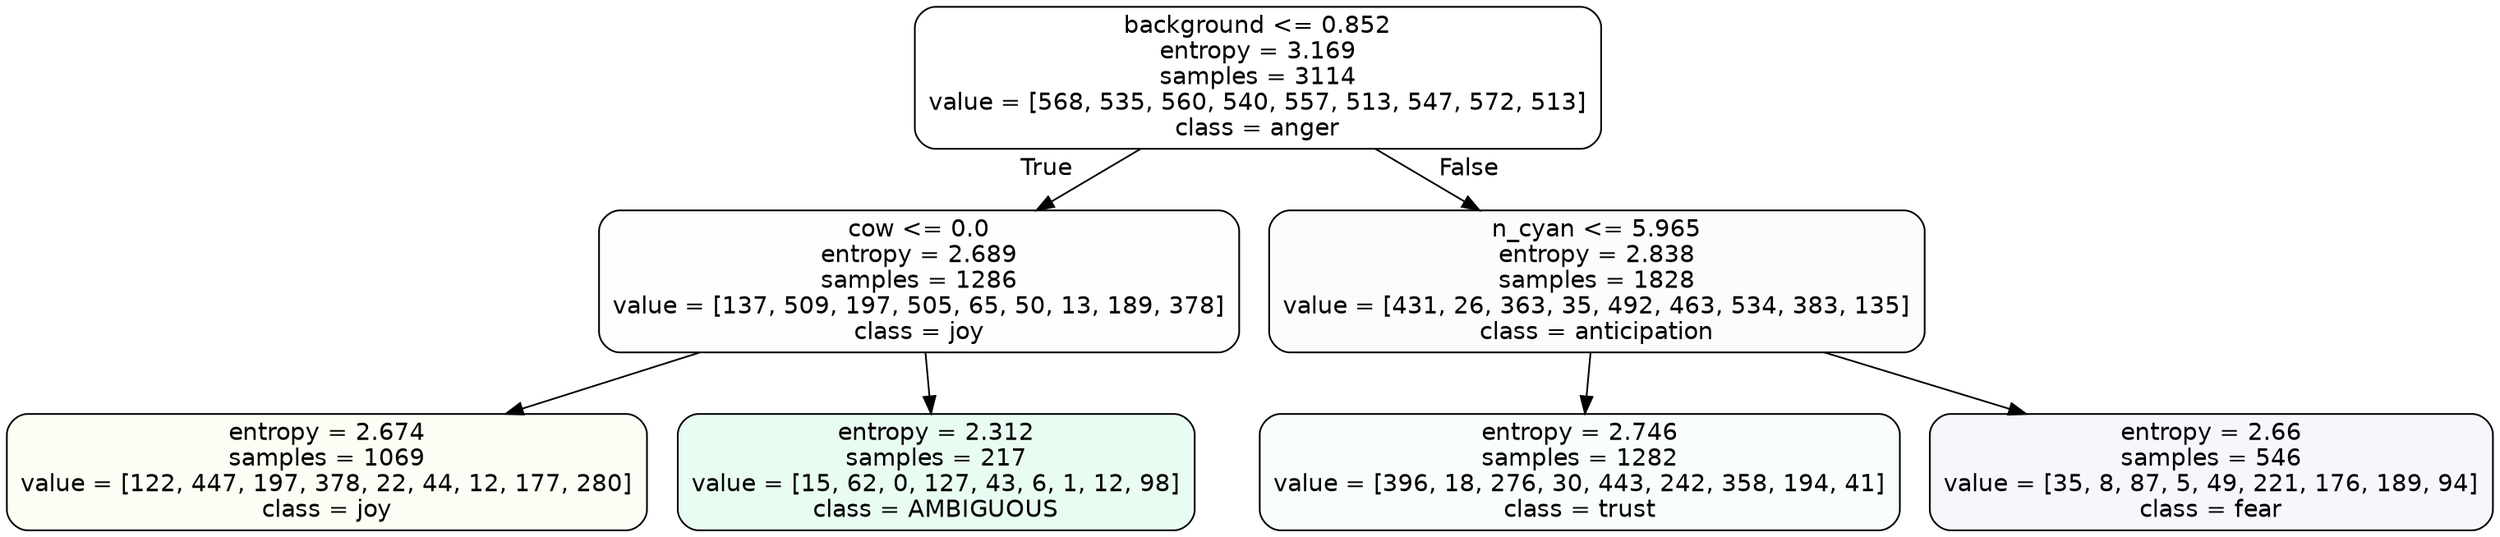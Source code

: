 digraph Tree {
node [shape=box, style="filled, rounded", color="black", fontname=helvetica] ;
edge [fontname=helvetica] ;
0 [label="background <= 0.852\nentropy = 3.169\nsamples = 3114\nvalue = [568, 535, 560, 540, 557, 513, 547, 572, 513]\nclass = anger", fillcolor="#e539d700"] ;
1 [label="cow <= 0.0\nentropy = 2.689\nsamples = 1286\nvalue = [137, 509, 197, 505, 65, 50, 13, 189, 378]\nclass = joy", fillcolor="#d7e53901"] ;
0 -> 1 [labeldistance=2.5, labelangle=45, headlabel="True"] ;
2 [label="entropy = 2.674\nsamples = 1069\nvalue = [122, 447, 197, 378, 22, 44, 12, 177, 280]\nclass = joy", fillcolor="#d7e5390e"] ;
1 -> 2 ;
3 [label="entropy = 2.312\nsamples = 217\nvalue = [15, 62, 0, 127, 43, 6, 1, 12, 98]\nclass = AMBIGUOUS", fillcolor="#39e5811c"] ;
1 -> 3 ;
4 [label="n_cyan <= 5.965\nentropy = 2.838\nsamples = 1828\nvalue = [431, 26, 363, 35, 492, 463, 534, 383, 135]\nclass = anticipation", fillcolor="#8139e505"] ;
0 -> 4 [labeldistance=2.5, labelangle=-45, headlabel="False"] ;
5 [label="entropy = 2.746\nsamples = 1282\nvalue = [396, 18, 276, 30, 443, 242, 358, 194, 41]\nclass = trust", fillcolor="#39d7e507"] ;
4 -> 5 ;
6 [label="entropy = 2.66\nsamples = 546\nvalue = [35, 8, 87, 5, 49, 221, 176, 189, 94]\nclass = fear", fillcolor="#3964e50c"] ;
4 -> 6 ;
}